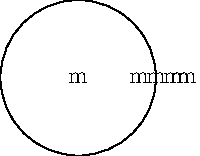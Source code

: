 size(100);

draw(unitcircle);

label("m");
label("m", E);
label("m", E, (0,0));
label("m", E, W);
label("m", E, E);
label("m", E, 2*E);
label("m", E, 3*E);